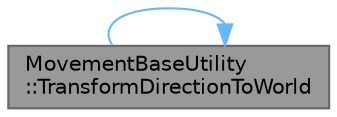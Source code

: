 digraph "MovementBaseUtility::TransformDirectionToWorld"
{
 // INTERACTIVE_SVG=YES
 // LATEX_PDF_SIZE
  bgcolor="transparent";
  edge [fontname=Helvetica,fontsize=10,labelfontname=Helvetica,labelfontsize=10];
  node [fontname=Helvetica,fontsize=10,shape=box,height=0.2,width=0.4];
  rankdir="LR";
  Node1 [id="Node000001",label="MovementBaseUtility\l::TransformDirectionToWorld",height=0.2,width=0.4,color="gray40", fillcolor="grey60", style="filled", fontcolor="black",tooltip="Convert a local direction to a world direction for a given MovementBase."];
  Node1 -> Node1 [id="edge1_Node000001_Node000001",color="steelblue1",style="solid",tooltip=" "];
}
